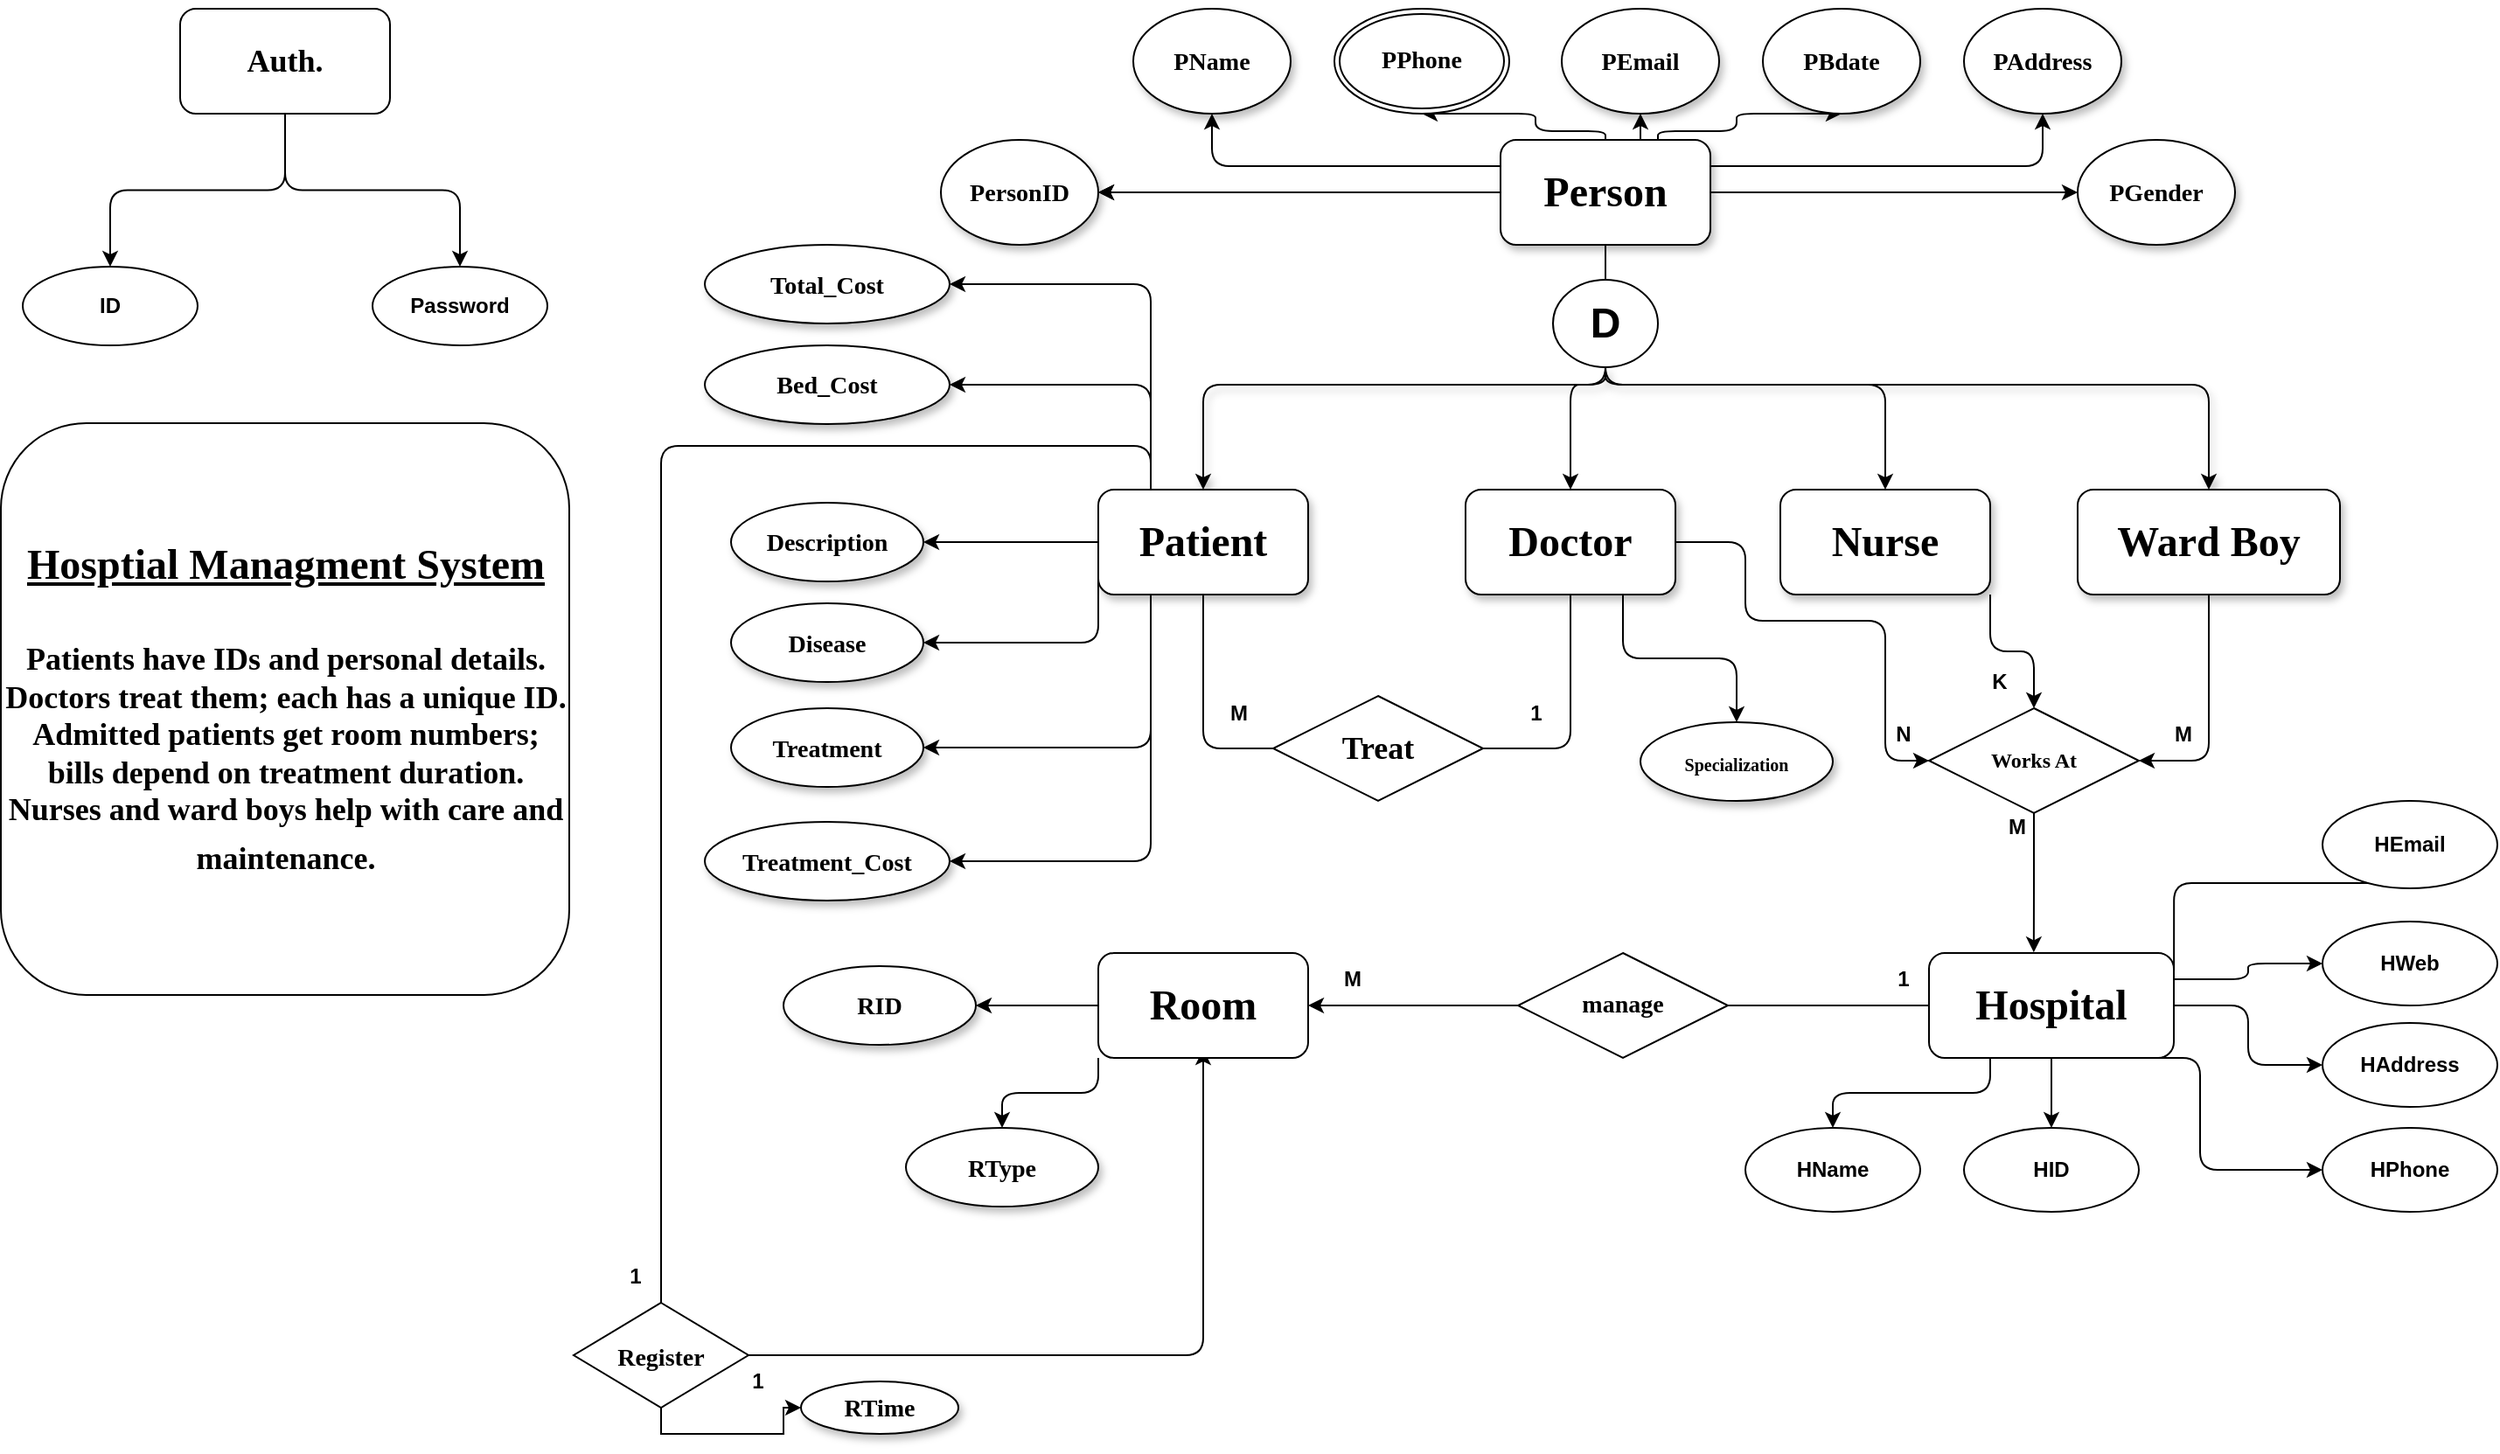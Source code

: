 <mxfile version="22.1.2" type="device">
  <diagram name="Page-1" id="KypT_-K38rJA4_02M7jG">
    <mxGraphModel dx="2580" dy="890" grid="1" gridSize="10" guides="1" tooltips="1" connect="1" arrows="1" fold="1" page="1" pageScale="1" pageWidth="1100" pageHeight="850" math="0" shadow="0">
      <root>
        <mxCell id="0" />
        <mxCell id="1" parent="0" />
        <mxCell id="e3ec-eq9dA1Ml-wuRT6C-5" value="" style="edgeStyle=orthogonalEdgeStyle;rounded=1;orthogonalLoop=1;jettySize=auto;html=1;labelBorderColor=none;shadow=1;exitX=0.5;exitY=1;exitDx=0;exitDy=0;entryX=0.5;entryY=0;entryDx=0;entryDy=0;" parent="1" source="ll4WmkZaG97imKkFr46g-4" target="e3ec-eq9dA1Ml-wuRT6C-4" edge="1">
          <mxGeometry relative="1" as="geometry">
            <Array as="points">
              <mxPoint x="590" y="240" />
              <mxPoint x="935" y="240" />
            </Array>
          </mxGeometry>
        </mxCell>
        <mxCell id="e3ec-eq9dA1Ml-wuRT6C-9" value="" style="edgeStyle=orthogonalEdgeStyle;rounded=1;orthogonalLoop=1;jettySize=auto;html=1;labelBorderColor=none;shadow=1;exitX=0.5;exitY=1;exitDx=0;exitDy=0;" parent="1" source="ll4WmkZaG97imKkFr46g-4" target="e3ec-eq9dA1Ml-wuRT6C-6" edge="1">
          <mxGeometry relative="1" as="geometry">
            <Array as="points">
              <mxPoint x="590" y="240" />
              <mxPoint x="360" y="240" />
            </Array>
          </mxGeometry>
        </mxCell>
        <mxCell id="e3ec-eq9dA1Ml-wuRT6C-12" value="" style="edgeStyle=orthogonalEdgeStyle;rounded=1;orthogonalLoop=1;jettySize=auto;html=1;labelBorderColor=none;entryX=0.5;entryY=0;entryDx=0;entryDy=0;" parent="1" source="e3ec-eq9dA1Ml-wuRT6C-3" target="e3ec-eq9dA1Ml-wuRT6C-10" edge="1">
          <mxGeometry relative="1" as="geometry">
            <Array as="points">
              <mxPoint x="590" y="240" />
              <mxPoint x="570" y="240" />
            </Array>
          </mxGeometry>
        </mxCell>
        <mxCell id="e3ec-eq9dA1Ml-wuRT6C-14" value="" style="edgeStyle=orthogonalEdgeStyle;rounded=1;orthogonalLoop=1;jettySize=auto;html=1;labelBorderColor=none;entryX=0.5;entryY=0;entryDx=0;entryDy=0;" parent="1" source="e3ec-eq9dA1Ml-wuRT6C-3" target="e3ec-eq9dA1Ml-wuRT6C-13" edge="1">
          <mxGeometry relative="1" as="geometry">
            <Array as="points">
              <mxPoint x="590" y="240" />
              <mxPoint x="750" y="240" />
            </Array>
          </mxGeometry>
        </mxCell>
        <mxCell id="ll4WmkZaG97imKkFr46g-19" value="" style="edgeStyle=orthogonalEdgeStyle;rounded=1;orthogonalLoop=1;jettySize=auto;html=1;labelBorderColor=none;" parent="1" source="e3ec-eq9dA1Ml-wuRT6C-3" target="ll4WmkZaG97imKkFr46g-18" edge="1">
          <mxGeometry relative="1" as="geometry" />
        </mxCell>
        <mxCell id="ll4WmkZaG97imKkFr46g-20" value="" style="edgeStyle=orthogonalEdgeStyle;rounded=1;orthogonalLoop=1;jettySize=auto;html=1;labelBorderColor=none;" parent="1" source="e3ec-eq9dA1Ml-wuRT6C-3" target="ll4WmkZaG97imKkFr46g-18" edge="1">
          <mxGeometry relative="1" as="geometry" />
        </mxCell>
        <mxCell id="ll4WmkZaG97imKkFr46g-24" style="edgeStyle=orthogonalEdgeStyle;rounded=1;orthogonalLoop=1;jettySize=auto;html=1;exitX=0;exitY=0.25;exitDx=0;exitDy=0;entryX=0.5;entryY=1;entryDx=0;entryDy=0;labelBorderColor=none;" parent="1" source="e3ec-eq9dA1Ml-wuRT6C-3" target="ll4WmkZaG97imKkFr46g-21" edge="1">
          <mxGeometry relative="1" as="geometry" />
        </mxCell>
        <mxCell id="ll4WmkZaG97imKkFr46g-26" style="edgeStyle=orthogonalEdgeStyle;rounded=1;orthogonalLoop=1;jettySize=auto;html=1;exitX=1;exitY=0.25;exitDx=0;exitDy=0;entryX=0.5;entryY=1;entryDx=0;entryDy=0;labelBorderColor=none;" parent="1" source="e3ec-eq9dA1Ml-wuRT6C-3" target="ll4WmkZaG97imKkFr46g-23" edge="1">
          <mxGeometry relative="1" as="geometry" />
        </mxCell>
        <mxCell id="ll4WmkZaG97imKkFr46g-29" value="" style="edgeStyle=orthogonalEdgeStyle;rounded=1;orthogonalLoop=1;jettySize=auto;html=1;entryX=0;entryY=0.5;entryDx=0;entryDy=0;labelBorderColor=none;" parent="1" source="e3ec-eq9dA1Ml-wuRT6C-3" target="ll4WmkZaG97imKkFr46g-30" edge="1">
          <mxGeometry relative="1" as="geometry">
            <mxPoint x="750" y="130" as="targetPoint" />
          </mxGeometry>
        </mxCell>
        <mxCell id="ll4WmkZaG97imKkFr46g-31" style="edgeStyle=orthogonalEdgeStyle;rounded=1;orthogonalLoop=1;jettySize=auto;html=1;exitX=0.5;exitY=0;exitDx=0;exitDy=0;entryX=0.5;entryY=1;entryDx=0;entryDy=0;labelBorderColor=none;" parent="1" source="e3ec-eq9dA1Ml-wuRT6C-3" target="ll4WmkZaG97imKkFr46g-27" edge="1">
          <mxGeometry relative="1" as="geometry">
            <Array as="points">
              <mxPoint x="590" y="95" />
              <mxPoint x="550" y="95" />
            </Array>
          </mxGeometry>
        </mxCell>
        <mxCell id="ll4WmkZaG97imKkFr46g-36" style="edgeStyle=orthogonalEdgeStyle;rounded=1;orthogonalLoop=1;jettySize=auto;html=1;exitX=0.75;exitY=0;exitDx=0;exitDy=0;entryX=0.5;entryY=1;entryDx=0;entryDy=0;labelBorderColor=none;" parent="1" source="e3ec-eq9dA1Ml-wuRT6C-3" target="ll4WmkZaG97imKkFr46g-32" edge="1">
          <mxGeometry relative="1" as="geometry">
            <Array as="points">
              <mxPoint x="620" y="95" />
              <mxPoint x="665" y="95" />
            </Array>
          </mxGeometry>
        </mxCell>
        <mxCell id="ll4WmkZaG97imKkFr46g-79" style="edgeStyle=orthogonalEdgeStyle;rounded=0;orthogonalLoop=1;jettySize=auto;html=1;exitX=0.5;exitY=0;exitDx=0;exitDy=0;entryX=0.5;entryY=1;entryDx=0;entryDy=0;" parent="1" source="e3ec-eq9dA1Ml-wuRT6C-3" target="ll4WmkZaG97imKkFr46g-80" edge="1">
          <mxGeometry relative="1" as="geometry">
            <mxPoint x="589.647" y="5" as="targetPoint" />
          </mxGeometry>
        </mxCell>
        <mxCell id="e3ec-eq9dA1Ml-wuRT6C-3" value="&lt;h1&gt;&lt;b&gt;&lt;font face=&quot;source code pro&quot;&gt;Person&lt;/font&gt;&lt;/b&gt;&lt;/h1&gt;" style="rounded=1;whiteSpace=wrap;html=1;fontFamily=Verdana;labelBorderColor=none;shadow=1;" parent="1" vertex="1">
          <mxGeometry x="530" y="100" width="120" height="60" as="geometry" />
        </mxCell>
        <mxCell id="ll4WmkZaG97imKkFr46g-82" style="edgeStyle=orthogonalEdgeStyle;rounded=1;orthogonalLoop=1;jettySize=auto;html=1;exitX=0.5;exitY=1;exitDx=0;exitDy=0;entryX=1;entryY=0.5;entryDx=0;entryDy=0;" parent="1" source="e3ec-eq9dA1Ml-wuRT6C-4" target="ll4WmkZaG97imKkFr46g-81" edge="1">
          <mxGeometry relative="1" as="geometry" />
        </mxCell>
        <mxCell id="e3ec-eq9dA1Ml-wuRT6C-4" value="&lt;h1&gt;&lt;font face=&quot;source code pro&quot;&gt;Ward Boy&lt;/font&gt;&lt;/h1&gt;" style="whiteSpace=wrap;html=1;fontFamily=Verdana;rounded=1;labelBorderColor=none;shadow=1;" parent="1" vertex="1">
          <mxGeometry x="860" y="300" width="150" height="60" as="geometry" />
        </mxCell>
        <mxCell id="ll4WmkZaG97imKkFr46g-38" value="" style="edgeStyle=orthogonalEdgeStyle;rounded=1;orthogonalLoop=1;jettySize=auto;html=1;labelBorderColor=none;" parent="1" source="e3ec-eq9dA1Ml-wuRT6C-6" target="ll4WmkZaG97imKkFr46g-37" edge="1">
          <mxGeometry relative="1" as="geometry" />
        </mxCell>
        <mxCell id="ll4WmkZaG97imKkFr46g-42" style="edgeStyle=orthogonalEdgeStyle;rounded=1;hachureGap=4;orthogonalLoop=1;jettySize=auto;html=1;exitX=0.25;exitY=1;exitDx=0;exitDy=0;entryX=1;entryY=0.5;entryDx=0;entryDy=0;fontFamily=Architects Daughter;fontSource=https%3A%2F%2Ffonts.googleapis.com%2Fcss%3Ffamily%3DArchitects%2BDaughter;fontSize=16;" parent="1" source="e3ec-eq9dA1Ml-wuRT6C-6" target="ll4WmkZaG97imKkFr46g-41" edge="1">
          <mxGeometry relative="1" as="geometry" />
        </mxCell>
        <mxCell id="ll4WmkZaG97imKkFr46g-43" style="edgeStyle=orthogonalEdgeStyle;rounded=1;hachureGap=4;orthogonalLoop=1;jettySize=auto;html=1;exitX=0;exitY=0.75;exitDx=0;exitDy=0;entryX=1;entryY=0.5;entryDx=0;entryDy=0;fontFamily=Architects Daughter;fontSource=https%3A%2F%2Ffonts.googleapis.com%2Fcss%3Ffamily%3DArchitects%2BDaughter;fontSize=16;" parent="1" source="e3ec-eq9dA1Ml-wuRT6C-6" target="ll4WmkZaG97imKkFr46g-39" edge="1">
          <mxGeometry relative="1" as="geometry">
            <Array as="points">
              <mxPoint x="300" y="388" />
            </Array>
          </mxGeometry>
        </mxCell>
        <mxCell id="ll4WmkZaG97imKkFr46g-105" style="edgeStyle=orthogonalEdgeStyle;rounded=1;orthogonalLoop=1;jettySize=auto;html=1;exitX=0.25;exitY=0;exitDx=0;exitDy=0;entryX=0.5;entryY=1;entryDx=0;entryDy=0;" parent="1" edge="1">
          <mxGeometry relative="1" as="geometry">
            <mxPoint x="330" y="295.0" as="sourcePoint" />
            <mxPoint x="360" y="620" as="targetPoint" />
            <Array as="points">
              <mxPoint x="330" y="275" />
              <mxPoint x="50" y="275" />
              <mxPoint x="50" y="795" />
              <mxPoint x="360" y="795" />
            </Array>
          </mxGeometry>
        </mxCell>
        <mxCell id="KEql7jWGaHE8NjSN0G64-2" style="edgeStyle=orthogonalEdgeStyle;rounded=1;orthogonalLoop=1;jettySize=auto;html=1;exitX=0.25;exitY=1;exitDx=0;exitDy=0;entryX=1;entryY=0.5;entryDx=0;entryDy=0;" edge="1" parent="1" source="e3ec-eq9dA1Ml-wuRT6C-6" target="KEql7jWGaHE8NjSN0G64-1">
          <mxGeometry relative="1" as="geometry" />
        </mxCell>
        <mxCell id="KEql7jWGaHE8NjSN0G64-7" style="edgeStyle=orthogonalEdgeStyle;rounded=1;orthogonalLoop=1;jettySize=auto;html=1;exitX=0.25;exitY=0;exitDx=0;exitDy=0;entryX=1;entryY=0.5;entryDx=0;entryDy=0;" edge="1" parent="1" source="e3ec-eq9dA1Ml-wuRT6C-6" target="KEql7jWGaHE8NjSN0G64-6">
          <mxGeometry relative="1" as="geometry" />
        </mxCell>
        <mxCell id="KEql7jWGaHE8NjSN0G64-9" style="edgeStyle=orthogonalEdgeStyle;rounded=1;orthogonalLoop=1;jettySize=auto;html=1;exitX=0.25;exitY=0;exitDx=0;exitDy=0;entryX=1;entryY=0.5;entryDx=0;entryDy=0;" edge="1" parent="1" source="e3ec-eq9dA1Ml-wuRT6C-6" target="KEql7jWGaHE8NjSN0G64-8">
          <mxGeometry relative="1" as="geometry" />
        </mxCell>
        <mxCell id="e3ec-eq9dA1Ml-wuRT6C-6" value="&lt;h1&gt;&lt;font face=&quot;source code pro&quot;&gt;Patient&lt;/font&gt;&lt;/h1&gt;" style="whiteSpace=wrap;html=1;fontFamily=Verdana;rounded=1;labelBorderColor=none;shadow=1;" parent="1" vertex="1">
          <mxGeometry x="300" y="300" width="120" height="60" as="geometry" />
        </mxCell>
        <mxCell id="ll4WmkZaG97imKkFr46g-47" style="edgeStyle=orthogonalEdgeStyle;rounded=1;orthogonalLoop=1;jettySize=auto;html=1;exitX=0.5;exitY=1;exitDx=0;exitDy=0;entryX=1;entryY=0.5;entryDx=0;entryDy=0;endArrow=none;endFill=0;" parent="1" source="e3ec-eq9dA1Ml-wuRT6C-10" target="ll4WmkZaG97imKkFr46g-44" edge="1">
          <mxGeometry relative="1" as="geometry" />
        </mxCell>
        <mxCell id="ll4WmkZaG97imKkFr46g-84" style="edgeStyle=orthogonalEdgeStyle;rounded=1;orthogonalLoop=1;jettySize=auto;html=1;exitX=1;exitY=0.5;exitDx=0;exitDy=0;entryX=0;entryY=0.5;entryDx=0;entryDy=0;" parent="1" source="e3ec-eq9dA1Ml-wuRT6C-10" target="ll4WmkZaG97imKkFr46g-81" edge="1">
          <mxGeometry relative="1" as="geometry">
            <Array as="points">
              <mxPoint x="670" y="330" />
              <mxPoint x="670" y="375" />
              <mxPoint x="750" y="375" />
              <mxPoint x="750" y="455" />
            </Array>
          </mxGeometry>
        </mxCell>
        <mxCell id="ll4WmkZaG97imKkFr46g-94" style="edgeStyle=orthogonalEdgeStyle;rounded=1;orthogonalLoop=1;jettySize=auto;html=1;exitX=0.75;exitY=1;exitDx=0;exitDy=0;" parent="1" source="e3ec-eq9dA1Ml-wuRT6C-10" target="ll4WmkZaG97imKkFr46g-93" edge="1">
          <mxGeometry relative="1" as="geometry" />
        </mxCell>
        <mxCell id="e3ec-eq9dA1Ml-wuRT6C-10" value="&lt;h1&gt;&lt;font face=&quot;source code pro&quot;&gt;Doctor&lt;/font&gt;&lt;/h1&gt;" style="rounded=1;whiteSpace=wrap;html=1;fontFamily=Verdana;labelBorderColor=none;shadow=1;" parent="1" vertex="1">
          <mxGeometry x="510" y="300" width="120" height="60" as="geometry" />
        </mxCell>
        <mxCell id="ll4WmkZaG97imKkFr46g-83" style="edgeStyle=orthogonalEdgeStyle;rounded=1;orthogonalLoop=1;jettySize=auto;html=1;exitX=1;exitY=1;exitDx=0;exitDy=0;" parent="1" source="e3ec-eq9dA1Ml-wuRT6C-13" target="ll4WmkZaG97imKkFr46g-81" edge="1">
          <mxGeometry relative="1" as="geometry" />
        </mxCell>
        <mxCell id="e3ec-eq9dA1Ml-wuRT6C-13" value="&lt;h1&gt;&lt;font face=&quot;source code pro&quot;&gt;Nurse&lt;/font&gt;&lt;/h1&gt;" style="whiteSpace=wrap;html=1;fontFamily=Verdana;rounded=1;labelBorderColor=none;shadow=1;" parent="1" vertex="1">
          <mxGeometry x="690" y="300" width="120" height="60" as="geometry" />
        </mxCell>
        <mxCell id="ll4WmkZaG97imKkFr46g-96" style="edgeStyle=orthogonalEdgeStyle;rounded=1;orthogonalLoop=1;jettySize=auto;html=1;exitX=0;exitY=0.5;exitDx=0;exitDy=0;" parent="1" source="e3ec-eq9dA1Ml-wuRT6C-15" edge="1">
          <mxGeometry relative="1" as="geometry">
            <mxPoint x="230" y="595" as="targetPoint" />
          </mxGeometry>
        </mxCell>
        <mxCell id="ll4WmkZaG97imKkFr46g-100" style="edgeStyle=orthogonalEdgeStyle;rounded=1;orthogonalLoop=1;jettySize=auto;html=1;exitX=0;exitY=1;exitDx=0;exitDy=0;entryX=0.5;entryY=0;entryDx=0;entryDy=0;" parent="1" source="e3ec-eq9dA1Ml-wuRT6C-15" target="ll4WmkZaG97imKkFr46g-101" edge="1">
          <mxGeometry relative="1" as="geometry">
            <mxPoint x="240" y="665" as="targetPoint" />
          </mxGeometry>
        </mxCell>
        <mxCell id="e3ec-eq9dA1Ml-wuRT6C-15" value="&lt;h1&gt;&lt;b&gt;&lt;font face=&quot;source code pro&quot;&gt;Room&lt;/font&gt;&lt;/b&gt;&lt;/h1&gt;" style="rounded=1;whiteSpace=wrap;html=1;labelBorderColor=none;" parent="1" vertex="1">
          <mxGeometry x="300" y="565" width="120" height="60" as="geometry" />
        </mxCell>
        <mxCell id="ll4WmkZaG97imKkFr46g-58" style="edgeStyle=orthogonalEdgeStyle;rounded=0;orthogonalLoop=1;jettySize=auto;html=1;exitX=0;exitY=0.5;exitDx=0;exitDy=0;entryX=1;entryY=0.5;entryDx=0;entryDy=0;" parent="1" source="e3ec-eq9dA1Ml-wuRT6C-16" target="e3ec-eq9dA1Ml-wuRT6C-15" edge="1">
          <mxGeometry relative="1" as="geometry" />
        </mxCell>
        <mxCell id="ll4WmkZaG97imKkFr46g-63" value="" style="edgeStyle=orthogonalEdgeStyle;rounded=0;orthogonalLoop=1;jettySize=auto;html=1;" parent="1" source="e3ec-eq9dA1Ml-wuRT6C-16" target="ll4WmkZaG97imKkFr46g-62" edge="1">
          <mxGeometry relative="1" as="geometry" />
        </mxCell>
        <mxCell id="ll4WmkZaG97imKkFr46g-70" style="edgeStyle=orthogonalEdgeStyle;rounded=1;orthogonalLoop=1;jettySize=auto;html=1;exitX=1;exitY=0.5;exitDx=0;exitDy=0;entryX=0;entryY=0.5;entryDx=0;entryDy=0;" parent="1" source="e3ec-eq9dA1Ml-wuRT6C-16" target="ll4WmkZaG97imKkFr46g-71" edge="1">
          <mxGeometry relative="1" as="geometry">
            <mxPoint x="1010.0" y="625" as="targetPoint" />
          </mxGeometry>
        </mxCell>
        <mxCell id="ll4WmkZaG97imKkFr46g-72" style="edgeStyle=orthogonalEdgeStyle;rounded=1;orthogonalLoop=1;jettySize=auto;html=1;exitX=0.75;exitY=1;exitDx=0;exitDy=0;entryX=0;entryY=0.5;entryDx=0;entryDy=0;" parent="1" source="e3ec-eq9dA1Ml-wuRT6C-16" target="ll4WmkZaG97imKkFr46g-66" edge="1">
          <mxGeometry relative="1" as="geometry">
            <Array as="points">
              <mxPoint x="930" y="625" />
              <mxPoint x="930" y="689" />
            </Array>
          </mxGeometry>
        </mxCell>
        <mxCell id="ll4WmkZaG97imKkFr46g-74" style="edgeStyle=orthogonalEdgeStyle;rounded=1;orthogonalLoop=1;jettySize=auto;html=1;exitX=1;exitY=0.25;exitDx=0;exitDy=0;entryX=0;entryY=0.5;entryDx=0;entryDy=0;" parent="1" source="e3ec-eq9dA1Ml-wuRT6C-16" target="ll4WmkZaG97imKkFr46g-68" edge="1">
          <mxGeometry relative="1" as="geometry" />
        </mxCell>
        <mxCell id="ll4WmkZaG97imKkFr46g-75" style="edgeStyle=orthogonalEdgeStyle;rounded=1;orthogonalLoop=1;jettySize=auto;html=1;exitX=0.25;exitY=1;exitDx=0;exitDy=0;" parent="1" source="e3ec-eq9dA1Ml-wuRT6C-16" target="ll4WmkZaG97imKkFr46g-76" edge="1">
          <mxGeometry relative="1" as="geometry">
            <mxPoint x="730" y="685" as="targetPoint" />
          </mxGeometry>
        </mxCell>
        <mxCell id="ll4WmkZaG97imKkFr46g-77" style="edgeStyle=orthogonalEdgeStyle;rounded=1;orthogonalLoop=1;jettySize=auto;html=1;exitX=1;exitY=0;exitDx=0;exitDy=0;entryX=0.5;entryY=1;entryDx=0;entryDy=0;" parent="1" target="ll4WmkZaG97imKkFr46g-78" edge="1">
          <mxGeometry relative="1" as="geometry">
            <mxPoint x="1050.06" y="515" as="targetPoint" />
            <mxPoint x="915.06" y="575" as="sourcePoint" />
            <Array as="points">
              <mxPoint x="915" y="525" />
              <mxPoint x="1050" y="525" />
            </Array>
          </mxGeometry>
        </mxCell>
        <mxCell id="e3ec-eq9dA1Ml-wuRT6C-16" value="&lt;h1&gt;&lt;b&gt;&lt;font face=&quot;source code pro&quot;&gt;Hospital&lt;/font&gt;&lt;/b&gt;&lt;/h1&gt;" style="rounded=1;whiteSpace=wrap;html=1;labelBorderColor=none;" parent="1" vertex="1">
          <mxGeometry x="775" y="565" width="140" height="60" as="geometry" />
        </mxCell>
        <mxCell id="ll4WmkZaG97imKkFr46g-4" value="&lt;h1&gt;D&lt;/h1&gt;" style="ellipse;whiteSpace=wrap;html=1;labelBorderColor=none;rounded=1;" parent="1" vertex="1">
          <mxGeometry x="560" y="180" width="60" height="50" as="geometry" />
        </mxCell>
        <mxCell id="ll4WmkZaG97imKkFr46g-18" value="&lt;h3&gt;&lt;b&gt;&lt;font face=&quot;source code pro&quot;&gt;PersonID&lt;/font&gt;&lt;/b&gt;&lt;/h3&gt;" style="ellipse;whiteSpace=wrap;html=1;fontFamily=Verdana;rounded=1;labelBorderColor=none;shadow=1;" parent="1" vertex="1">
          <mxGeometry x="210" y="100" width="90" height="60" as="geometry" />
        </mxCell>
        <mxCell id="ll4WmkZaG97imKkFr46g-21" value="&lt;h3&gt;&lt;b&gt;&lt;font face=&quot;source code pro&quot;&gt;PName&lt;/font&gt;&lt;/b&gt;&lt;/h3&gt;" style="ellipse;whiteSpace=wrap;html=1;fontFamily=Verdana;rounded=1;labelBorderColor=none;shadow=1;" parent="1" vertex="1">
          <mxGeometry x="320" y="25" width="90" height="60" as="geometry" />
        </mxCell>
        <mxCell id="ll4WmkZaG97imKkFr46g-23" value="&lt;h3&gt;&lt;b&gt;&lt;font face=&quot;source code pro&quot;&gt;PAddress&lt;/font&gt;&lt;/b&gt;&lt;/h3&gt;" style="ellipse;whiteSpace=wrap;html=1;fontFamily=Verdana;rounded=1;labelBorderColor=none;shadow=1;" parent="1" vertex="1">
          <mxGeometry x="795" y="25" width="90" height="60" as="geometry" />
        </mxCell>
        <mxCell id="ll4WmkZaG97imKkFr46g-27" value="&lt;b&gt;&lt;font style=&quot;font-size: 14px;&quot; face=&quot;source code pro&quot;&gt;PPhone&lt;/font&gt;&lt;/b&gt;" style="ellipse;shape=doubleEllipse;margin=3;whiteSpace=wrap;html=1;align=center;labelBorderColor=none;rounded=1;" parent="1" vertex="1">
          <mxGeometry x="435" y="25" width="100" height="60" as="geometry" />
        </mxCell>
        <mxCell id="ll4WmkZaG97imKkFr46g-30" value="&lt;h3&gt;&lt;b&gt;&lt;font face=&quot;source code pro&quot;&gt;PGender&lt;/font&gt;&lt;/b&gt;&lt;/h3&gt;" style="ellipse;whiteSpace=wrap;html=1;fontFamily=Verdana;rounded=1;labelBorderColor=none;shadow=1;" parent="1" vertex="1">
          <mxGeometry x="860" y="100" width="90" height="60" as="geometry" />
        </mxCell>
        <mxCell id="ll4WmkZaG97imKkFr46g-32" value="&lt;h3&gt;&lt;b&gt;&lt;font face=&quot;source code pro&quot;&gt;PBdate&lt;/font&gt;&lt;/b&gt;&lt;/h3&gt;" style="ellipse;whiteSpace=wrap;html=1;fontFamily=Verdana;rounded=1;labelBorderColor=none;shadow=1;" parent="1" vertex="1">
          <mxGeometry x="680" y="25" width="90" height="60" as="geometry" />
        </mxCell>
        <mxCell id="ll4WmkZaG97imKkFr46g-37" value="&lt;h3&gt;&lt;font face=&quot;source code pro&quot;&gt;Description&lt;/font&gt;&lt;/h3&gt;" style="ellipse;whiteSpace=wrap;html=1;fontFamily=Verdana;rounded=1;labelBorderColor=none;shadow=1;" parent="1" vertex="1">
          <mxGeometry x="90" y="307.5" width="110" height="45" as="geometry" />
        </mxCell>
        <mxCell id="ll4WmkZaG97imKkFr46g-39" value="&lt;h3&gt;&lt;font face=&quot;source code pro&quot;&gt;Disease&lt;/font&gt;&lt;/h3&gt;" style="ellipse;whiteSpace=wrap;html=1;fontFamily=Verdana;rounded=1;labelBorderColor=none;shadow=1;" parent="1" vertex="1">
          <mxGeometry x="90" y="365" width="110" height="45" as="geometry" />
        </mxCell>
        <mxCell id="ll4WmkZaG97imKkFr46g-41" value="&lt;h3&gt;&lt;font face=&quot;source code pro&quot;&gt;Treatment&lt;/font&gt;&lt;/h3&gt;" style="ellipse;whiteSpace=wrap;html=1;fontFamily=Verdana;rounded=1;labelBorderColor=none;shadow=1;" parent="1" vertex="1">
          <mxGeometry x="90" y="425" width="110" height="45" as="geometry" />
        </mxCell>
        <mxCell id="ll4WmkZaG97imKkFr46g-48" style="edgeStyle=orthogonalEdgeStyle;rounded=1;orthogonalLoop=1;jettySize=auto;html=1;exitX=0;exitY=0.5;exitDx=0;exitDy=0;entryX=0.5;entryY=1;entryDx=0;entryDy=0;endArrow=none;endFill=0;" parent="1" source="ll4WmkZaG97imKkFr46g-44" target="e3ec-eq9dA1Ml-wuRT6C-6" edge="1">
          <mxGeometry relative="1" as="geometry" />
        </mxCell>
        <mxCell id="ll4WmkZaG97imKkFr46g-44" value="&lt;h2&gt;&lt;font face=&quot;source code pro&quot;&gt;Treat&lt;/font&gt;&lt;/h2&gt;" style="shape=rhombus;perimeter=rhombusPerimeter;whiteSpace=wrap;html=1;align=center;" parent="1" vertex="1">
          <mxGeometry x="400" y="418" width="120" height="60" as="geometry" />
        </mxCell>
        <mxCell id="ll4WmkZaG97imKkFr46g-49" value="1" style="text;html=1;align=center;verticalAlign=middle;resizable=0;points=[];autosize=1;strokeColor=none;fillColor=none;fontStyle=1" parent="1" vertex="1">
          <mxGeometry x="535" y="413" width="30" height="30" as="geometry" />
        </mxCell>
        <mxCell id="ll4WmkZaG97imKkFr46g-50" value="M" style="text;html=1;align=center;verticalAlign=middle;resizable=0;points=[];autosize=1;strokeColor=none;fillColor=none;fontStyle=1" parent="1" vertex="1">
          <mxGeometry x="365" y="413" width="30" height="30" as="geometry" />
        </mxCell>
        <mxCell id="ll4WmkZaG97imKkFr46g-56" value="&lt;b&gt;&lt;font style=&quot;font-size: 14px;&quot; face=&quot;source code pro&quot;&gt;manage&lt;/font&gt;&lt;/b&gt;" style="shape=rhombus;perimeter=rhombusPerimeter;whiteSpace=wrap;html=1;align=center;" parent="1" vertex="1">
          <mxGeometry x="540" y="565" width="120" height="60" as="geometry" />
        </mxCell>
        <mxCell id="ll4WmkZaG97imKkFr46g-59" value="1" style="text;html=1;align=center;verticalAlign=middle;resizable=0;points=[];autosize=1;strokeColor=none;fillColor=none;fontStyle=1" parent="1" vertex="1">
          <mxGeometry x="745" y="565" width="30" height="30" as="geometry" />
        </mxCell>
        <mxCell id="ll4WmkZaG97imKkFr46g-60" value="&lt;b&gt;M&lt;/b&gt;" style="text;html=1;align=center;verticalAlign=middle;resizable=0;points=[];autosize=1;strokeColor=none;fillColor=none;" parent="1" vertex="1">
          <mxGeometry x="430" y="565" width="30" height="30" as="geometry" />
        </mxCell>
        <mxCell id="ll4WmkZaG97imKkFr46g-62" value="&lt;b&gt;HID&lt;/b&gt;" style="ellipse;whiteSpace=wrap;html=1;rounded=1;labelBorderColor=none;" parent="1" vertex="1">
          <mxGeometry x="795" y="665" width="100" height="48" as="geometry" />
        </mxCell>
        <mxCell id="ll4WmkZaG97imKkFr46g-66" value="&lt;b&gt;HPhone&lt;/b&gt;" style="ellipse;whiteSpace=wrap;html=1;rounded=1;labelBorderColor=none;" parent="1" vertex="1">
          <mxGeometry x="1000" y="665" width="100" height="48" as="geometry" />
        </mxCell>
        <mxCell id="ll4WmkZaG97imKkFr46g-68" value="&lt;b&gt;HWeb&lt;/b&gt;" style="ellipse;whiteSpace=wrap;html=1;rounded=1;labelBorderColor=none;" parent="1" vertex="1">
          <mxGeometry x="1000" y="547" width="100" height="48" as="geometry" />
        </mxCell>
        <mxCell id="ll4WmkZaG97imKkFr46g-71" value="&lt;b&gt;HAddress&lt;/b&gt;" style="ellipse;whiteSpace=wrap;html=1;rounded=1;labelBorderColor=none;" parent="1" vertex="1">
          <mxGeometry x="1000" y="605" width="100" height="48" as="geometry" />
        </mxCell>
        <mxCell id="ll4WmkZaG97imKkFr46g-76" value="&lt;b&gt;HName&lt;/b&gt;" style="ellipse;whiteSpace=wrap;html=1;rounded=1;labelBorderColor=none;" parent="1" vertex="1">
          <mxGeometry x="670" y="665" width="100" height="48" as="geometry" />
        </mxCell>
        <mxCell id="ll4WmkZaG97imKkFr46g-78" value="HEmail" style="ellipse;whiteSpace=wrap;html=1;rounded=1;labelBorderColor=none;fontStyle=1" parent="1" vertex="1">
          <mxGeometry x="1000" y="478" width="100" height="50" as="geometry" />
        </mxCell>
        <mxCell id="ll4WmkZaG97imKkFr46g-80" value="&lt;h3&gt;&lt;b&gt;&lt;font face=&quot;source code pro&quot;&gt;PEmail&lt;/font&gt;&lt;/b&gt;&lt;/h3&gt;" style="ellipse;whiteSpace=wrap;html=1;fontFamily=Verdana;rounded=1;labelBorderColor=none;shadow=1;" parent="1" vertex="1">
          <mxGeometry x="565" y="25" width="90" height="60" as="geometry" />
        </mxCell>
        <mxCell id="ll4WmkZaG97imKkFr46g-85" style="edgeStyle=orthogonalEdgeStyle;rounded=0;orthogonalLoop=1;jettySize=auto;html=1;exitX=0.5;exitY=1;exitDx=0;exitDy=0;entryX=0.428;entryY=-0.006;entryDx=0;entryDy=0;entryPerimeter=0;" parent="1" source="ll4WmkZaG97imKkFr46g-81" target="e3ec-eq9dA1Ml-wuRT6C-16" edge="1">
          <mxGeometry relative="1" as="geometry">
            <Array as="points" />
          </mxGeometry>
        </mxCell>
        <mxCell id="ll4WmkZaG97imKkFr46g-81" value="&lt;font face=&quot;source code pro&quot;&gt;&lt;b&gt;Works At&lt;/b&gt;&lt;/font&gt;" style="shape=rhombus;perimeter=rhombusPerimeter;whiteSpace=wrap;html=1;align=center;" parent="1" vertex="1">
          <mxGeometry x="775" y="425" width="120" height="60" as="geometry" />
        </mxCell>
        <mxCell id="ll4WmkZaG97imKkFr46g-86" value="M" style="text;html=1;align=center;verticalAlign=middle;resizable=0;points=[];autosize=1;strokeColor=none;fillColor=none;fontStyle=1" parent="1" vertex="1">
          <mxGeometry x="905" y="425" width="30" height="30" as="geometry" />
        </mxCell>
        <mxCell id="ll4WmkZaG97imKkFr46g-88" value="K" style="text;html=1;align=center;verticalAlign=middle;resizable=0;points=[];autosize=1;strokeColor=none;fillColor=none;fontStyle=1" parent="1" vertex="1">
          <mxGeometry x="800" y="395" width="30" height="30" as="geometry" />
        </mxCell>
        <mxCell id="ll4WmkZaG97imKkFr46g-89" value="N" style="text;html=1;align=center;verticalAlign=middle;resizable=0;points=[];autosize=1;strokeColor=none;fillColor=none;fontStyle=1" parent="1" vertex="1">
          <mxGeometry x="745" y="425" width="30" height="30" as="geometry" />
        </mxCell>
        <mxCell id="ll4WmkZaG97imKkFr46g-90" value="M" style="text;html=1;align=center;verticalAlign=middle;resizable=0;points=[];autosize=1;strokeColor=none;fillColor=none;fontStyle=1" parent="1" vertex="1">
          <mxGeometry x="810" y="478" width="30" height="30" as="geometry" />
        </mxCell>
        <mxCell id="ll4WmkZaG97imKkFr46g-93" value="&lt;h3&gt;&lt;font style=&quot;font-size: 10px;&quot; face=&quot;source code pro&quot;&gt;Specialization&lt;/font&gt;&lt;/h3&gt;" style="ellipse;whiteSpace=wrap;html=1;fontFamily=Verdana;rounded=1;labelBorderColor=none;shadow=1;" parent="1" vertex="1">
          <mxGeometry x="610" y="433" width="110" height="45" as="geometry" />
        </mxCell>
        <mxCell id="ll4WmkZaG97imKkFr46g-97" value="&lt;h3&gt;&lt;font face=&quot;source code pro&quot;&gt;RID&lt;/font&gt;&lt;/h3&gt;" style="ellipse;whiteSpace=wrap;html=1;fontFamily=Verdana;rounded=1;labelBorderColor=none;shadow=1;" parent="1" vertex="1">
          <mxGeometry x="120" y="572.5" width="110" height="45" as="geometry" />
        </mxCell>
        <mxCell id="ll4WmkZaG97imKkFr46g-101" value="&lt;h3&gt;&lt;font face=&quot;source code pro&quot;&gt;RType&lt;/font&gt;&lt;/h3&gt;" style="ellipse;whiteSpace=wrap;html=1;fontFamily=Verdana;rounded=1;labelBorderColor=none;shadow=1;" parent="1" vertex="1">
          <mxGeometry x="190" y="665" width="110" height="45" as="geometry" />
        </mxCell>
        <mxCell id="ll4WmkZaG97imKkFr46g-119" style="edgeStyle=orthogonalEdgeStyle;rounded=0;orthogonalLoop=1;jettySize=auto;html=1;exitX=0.5;exitY=1;exitDx=0;exitDy=0;entryX=0;entryY=0.5;entryDx=0;entryDy=0;" parent="1" source="ll4WmkZaG97imKkFr46g-104" target="ll4WmkZaG97imKkFr46g-114" edge="1">
          <mxGeometry relative="1" as="geometry">
            <Array as="points">
              <mxPoint x="50" y="840" />
              <mxPoint x="120" y="840" />
              <mxPoint x="120" y="825" />
            </Array>
          </mxGeometry>
        </mxCell>
        <mxCell id="ll4WmkZaG97imKkFr46g-104" value="&lt;h2&gt;&lt;font style=&quot;font-size: 14px;&quot; face=&quot;source code pro&quot;&gt;Register&lt;/font&gt;&lt;/h2&gt;" style="shape=rhombus;perimeter=rhombusPerimeter;whiteSpace=wrap;html=1;align=center;" parent="1" vertex="1">
          <mxGeometry y="765" width="100" height="60" as="geometry" />
        </mxCell>
        <mxCell id="ll4WmkZaG97imKkFr46g-108" value="1" style="text;html=1;align=center;verticalAlign=middle;resizable=0;points=[];autosize=1;strokeColor=none;fillColor=none;fontStyle=1" parent="1" vertex="1">
          <mxGeometry x="90" y="795" width="30" height="30" as="geometry" />
        </mxCell>
        <mxCell id="ll4WmkZaG97imKkFr46g-110" value="1" style="text;html=1;align=center;verticalAlign=middle;resizable=0;points=[];autosize=1;strokeColor=none;fillColor=none;fontStyle=1" parent="1" vertex="1">
          <mxGeometry x="20" y="735" width="30" height="30" as="geometry" />
        </mxCell>
        <mxCell id="ll4WmkZaG97imKkFr46g-114" value="&lt;h3&gt;&lt;font face=&quot;source code pro&quot;&gt;RTime&lt;/font&gt;&lt;/h3&gt;" style="ellipse;whiteSpace=wrap;html=1;fontFamily=Verdana;rounded=1;labelBorderColor=none;shadow=1;" parent="1" vertex="1">
          <mxGeometry x="130" y="810" width="90" height="30" as="geometry" />
        </mxCell>
        <mxCell id="ll4WmkZaG97imKkFr46g-122" value="" style="edgeStyle=orthogonalEdgeStyle;rounded=1;orthogonalLoop=1;jettySize=auto;html=1;" parent="1" source="ll4WmkZaG97imKkFr46g-120" target="ll4WmkZaG97imKkFr46g-121" edge="1">
          <mxGeometry relative="1" as="geometry" />
        </mxCell>
        <mxCell id="ll4WmkZaG97imKkFr46g-125" style="edgeStyle=orthogonalEdgeStyle;rounded=1;orthogonalLoop=1;jettySize=auto;html=1;exitX=0.5;exitY=1;exitDx=0;exitDy=0;" parent="1" source="ll4WmkZaG97imKkFr46g-120" target="ll4WmkZaG97imKkFr46g-124" edge="1">
          <mxGeometry relative="1" as="geometry" />
        </mxCell>
        <mxCell id="ll4WmkZaG97imKkFr46g-120" value="&lt;b&gt;&lt;font style=&quot;font-size: 18px;&quot; face=&quot;source code pro&quot;&gt;Auth.&lt;/font&gt;&lt;/b&gt;" style="rounded=1;whiteSpace=wrap;html=1;" parent="1" vertex="1">
          <mxGeometry x="-225" y="25" width="120" height="60" as="geometry" />
        </mxCell>
        <mxCell id="ll4WmkZaG97imKkFr46g-121" value="&lt;b&gt;ID&lt;/b&gt;" style="ellipse;whiteSpace=wrap;html=1;rounded=1;" parent="1" vertex="1">
          <mxGeometry x="-315" y="172.5" width="100" height="45" as="geometry" />
        </mxCell>
        <mxCell id="ll4WmkZaG97imKkFr46g-124" value="&lt;b&gt;Password&lt;/b&gt;" style="ellipse;whiteSpace=wrap;html=1;rounded=1;" parent="1" vertex="1">
          <mxGeometry x="-115" y="172.5" width="100" height="45" as="geometry" />
        </mxCell>
        <mxCell id="ll4WmkZaG97imKkFr46g-127" value="&lt;font style=&quot;&quot;&gt;&lt;font style=&quot;&quot; face=&quot;source code pro&quot;&gt;&lt;u style=&quot;font-size: 24px; font-weight: bold;&quot;&gt;Hosptial Managment System&lt;br&gt;&lt;/u&gt;&lt;br&gt;&lt;br&gt;&lt;font style=&quot;font-size: 18px;&quot;&gt;&lt;b&gt;Patients have IDs and personal details. &lt;br&gt;Doctors treat them; each has a unique ID. &lt;br&gt;Admitted patients get room numbers; bills depend on treatment duration. &lt;br&gt;Nurses and ward boys help with care and maintenance.&lt;/b&gt;&lt;/font&gt;&lt;/font&gt;&lt;/font&gt;&lt;font style=&quot;font-weight: bold; font-size: 24px;&quot;&gt;&lt;br&gt;&lt;/font&gt;" style="rounded=1;whiteSpace=wrap;html=1;" parent="1" vertex="1">
          <mxGeometry x="-327.5" y="262" width="325" height="327" as="geometry" />
        </mxCell>
        <mxCell id="ll4WmkZaG97imKkFr46g-128" value="" style="shape=image;verticalLabelPosition=bottom;labelBackgroundColor=default;verticalAlign=top;aspect=fixed;imageAspect=0;image=https://cdn-icons-png.flaticon.com/512/4320/4320350.png;" parent="1" vertex="1">
          <mxGeometry x="-259.75" y="617.5" width="189.5" height="189.5" as="geometry" />
        </mxCell>
        <mxCell id="ll4WmkZaG97imKkFr46g-133" value="" style="shape=image;verticalLabelPosition=bottom;labelBackgroundColor=default;verticalAlign=top;aspect=fixed;imageAspect=0;image=https://cdn-icons-png.flaticon.com/512/33/33777.png;clipPath=inset(14.67% 0.33% 15.33% 0.33%);" parent="1" vertex="1">
          <mxGeometry x="449.53" y="730" width="170.47" height="120.13" as="geometry" />
        </mxCell>
        <mxCell id="KEql7jWGaHE8NjSN0G64-1" value="&lt;h3&gt;&lt;font face=&quot;source code pro&quot;&gt;Treatment_Cost&lt;/font&gt;&lt;/h3&gt;" style="ellipse;whiteSpace=wrap;html=1;fontFamily=Verdana;rounded=1;labelBorderColor=none;shadow=1;" vertex="1" parent="1">
          <mxGeometry x="75" y="490" width="140" height="45" as="geometry" />
        </mxCell>
        <mxCell id="KEql7jWGaHE8NjSN0G64-6" value="&lt;h3&gt;&lt;font face=&quot;source code pro&quot;&gt;Bed_Cost&lt;/font&gt;&lt;/h3&gt;" style="ellipse;whiteSpace=wrap;html=1;fontFamily=Verdana;rounded=1;labelBorderColor=none;shadow=1;" vertex="1" parent="1">
          <mxGeometry x="75" y="217.5" width="140" height="45" as="geometry" />
        </mxCell>
        <mxCell id="KEql7jWGaHE8NjSN0G64-8" value="&lt;h3&gt;&lt;font face=&quot;source code pro&quot;&gt;Total_Cost&lt;/font&gt;&lt;/h3&gt;" style="ellipse;whiteSpace=wrap;html=1;fontFamily=Verdana;rounded=1;labelBorderColor=none;shadow=1;" vertex="1" parent="1">
          <mxGeometry x="75" y="160" width="140" height="45" as="geometry" />
        </mxCell>
      </root>
    </mxGraphModel>
  </diagram>
</mxfile>
